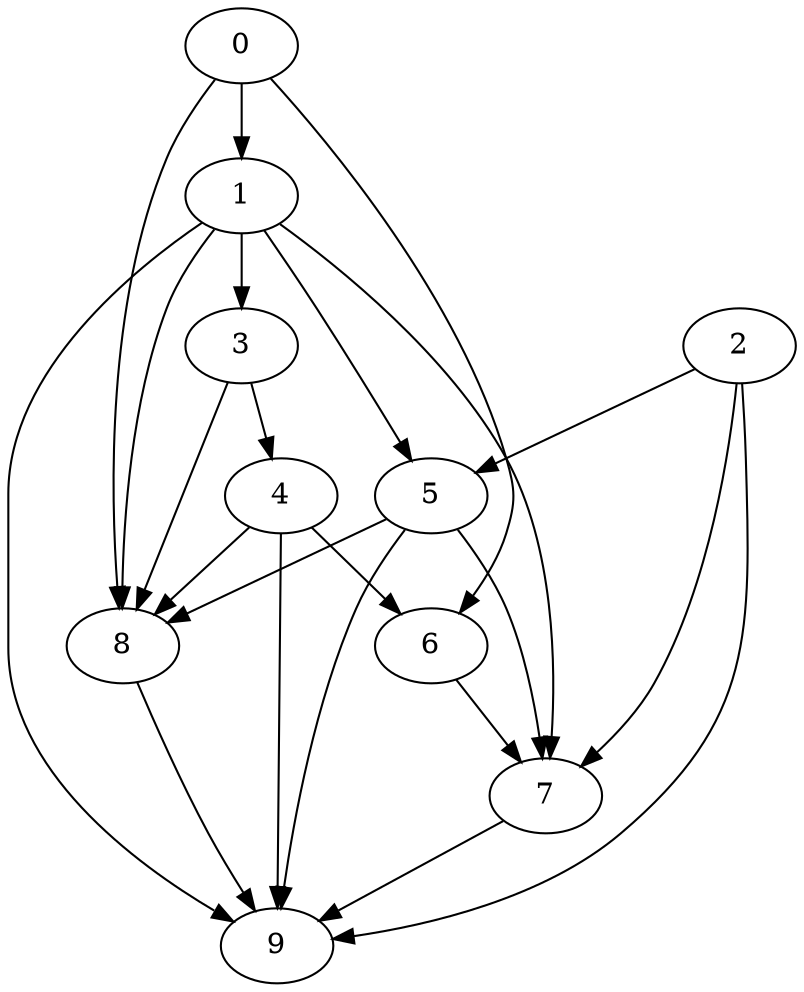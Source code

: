 digraph "Random_Nodes_10_Density_2.20_CCR_10.04_WeightType_Random" {
	graph ["Duplicate states"=0,
		GraphType=Random,
		"Max states in OPEN"=0,
		Modes="120000ms; topo-ordered tasks, ; Pruning: task equivalence, fixed order ready list, ; F-value: ; Optimisation: best schedule length (\
SL) optimisation on equal, ",
		NumberOfTasks=10,
		"Pruned using list schedule length"=24,
		"States removed from OPEN"=0,
		TargetSystem="Homogeneous-2",
		"Time to schedule (ms)"=83,
		"Total idle time"=0,
		"Total schedule length"=65,
		"Total sequential time"=73,
		"Total states created"=63
	];
	0	["Finish time"=3,
		Processor=0,
		"Start time"=0,
		Weight=3];
	1	["Finish time"=10,
		Processor=0,
		"Start time"=3,
		Weight=7];
	0 -> 1	[Weight=40];
	6	["Finish time"=35,
		Processor=0,
		"Start time"=25,
		Weight=10];
	0 -> 6	[Weight=17];
	8	["Finish time"=51,
		Processor=0,
		"Start time"=45,
		Weight=6];
	0 -> 8	[Weight=34];
	3	["Finish time"=20,
		Processor=0,
		"Start time"=10,
		Weight=10];
	1 -> 3	[Weight=40];
	5	["Finish time"=45,
		Processor=0,
		"Start time"=35,
		Weight=10];
	1 -> 5	[Weight=17];
	7	["Finish time"=60,
		Processor=0,
		"Start time"=51,
		Weight=9];
	1 -> 7	[Weight=57];
	1 -> 8	[Weight=57];
	9	["Finish time"=65,
		Processor=0,
		"Start time"=60,
		Weight=5];
	1 -> 9	[Weight=23];
	2	["Finish time"=8,
		Processor=1,
		"Start time"=0,
		Weight=8];
	2 -> 5	[Weight=17];
	2 -> 7	[Weight=28];
	2 -> 9	[Weight=45];
	4	["Finish time"=25,
		Processor=0,
		"Start time"=20,
		Weight=5];
	3 -> 4	[Weight=23];
	3 -> 8	[Weight=23];
	5 -> 7	[Weight=57];
	5 -> 8	[Weight=51];
	5 -> 9	[Weight=34];
	4 -> 6	[Weight=11];
	4 -> 8	[Weight=51];
	4 -> 9	[Weight=23];
	6 -> 7	[Weight=17];
	7 -> 9	[Weight=34];
	8 -> 9	[Weight=34];
}
